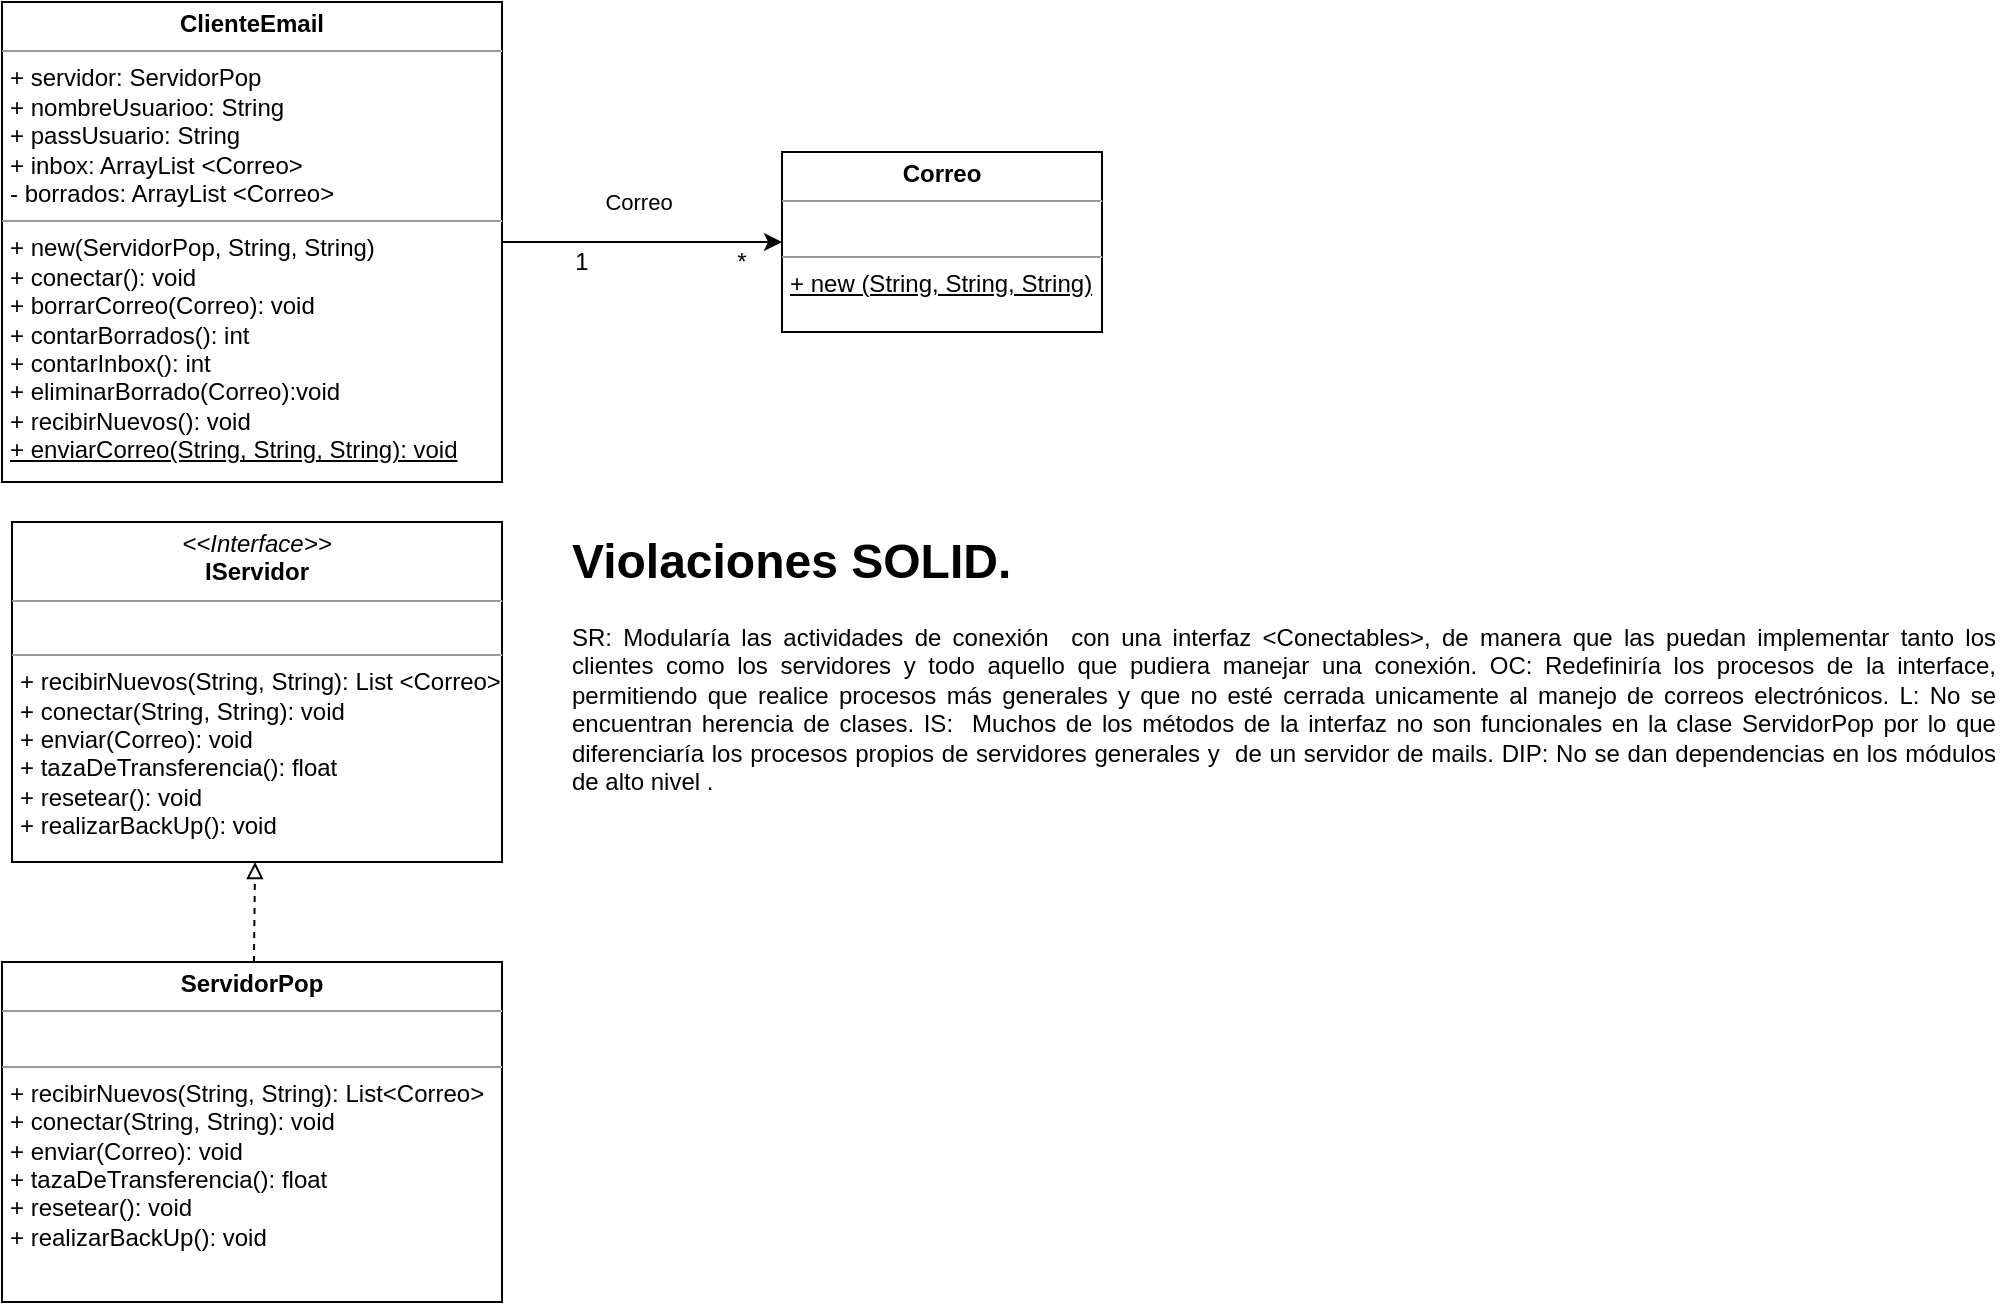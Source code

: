 <mxfile version="13.7.9" type="device"><diagram id="g_wmnHDbmgcJ20Eyz3pL" name="Página-1"><mxGraphModel dx="1086" dy="765" grid="1" gridSize="10" guides="1" tooltips="1" connect="1" arrows="1" fold="1" page="1" pageScale="1" pageWidth="1169" pageHeight="827" math="0" shadow="0"><root><mxCell id="0"/><mxCell id="1" parent="0"/><mxCell id="pY47P3_AXwijb1L4de1D-1" value="&lt;p style=&quot;margin: 0px ; margin-top: 4px ; text-align: center&quot;&gt;&lt;b&gt;ClienteEmail&lt;/b&gt;&lt;/p&gt;&lt;hr size=&quot;1&quot;&gt;&lt;p style=&quot;margin: 0px ; margin-left: 4px&quot;&gt;+ servidor: ServidorPop&lt;/p&gt;&lt;p style=&quot;margin: 0px ; margin-left: 4px&quot;&gt;+ nombreUsuarioo: String&lt;/p&gt;&lt;p style=&quot;margin: 0px ; margin-left: 4px&quot;&gt;+ passUsuario: String&lt;/p&gt;&lt;p style=&quot;margin: 0px ; margin-left: 4px&quot;&gt;+ inbox: ArrayList &amp;lt;Correo&amp;gt;&lt;/p&gt;&lt;p style=&quot;margin: 0px ; margin-left: 4px&quot;&gt;- borrados: ArrayList &amp;lt;Correo&amp;gt;&lt;br&gt;&lt;/p&gt;&lt;hr size=&quot;1&quot;&gt;&lt;p style=&quot;margin: 0px ; margin-left: 4px&quot;&gt;+ new(ServidorPop, String, String)&lt;/p&gt;&lt;p style=&quot;margin: 0px ; margin-left: 4px&quot;&gt;+ conectar(): void&lt;/p&gt;&lt;p style=&quot;margin: 0px ; margin-left: 4px&quot;&gt;+ borrarCorreo(Correo): void&lt;/p&gt;&lt;p style=&quot;margin: 0px ; margin-left: 4px&quot;&gt;+ contarBorrados(): int&lt;/p&gt;&lt;p style=&quot;margin: 0px ; margin-left: 4px&quot;&gt;+ contarInbox(): int&lt;/p&gt;&lt;p style=&quot;margin: 0px ; margin-left: 4px&quot;&gt;+ eliminarBorrado(Correo):void&lt;/p&gt;&lt;p style=&quot;margin: 0px ; margin-left: 4px&quot;&gt;+ recibirNuevos(): void&lt;/p&gt;&lt;p style=&quot;margin: 0px ; margin-left: 4px&quot;&gt;&lt;u&gt;+ enviarCorreo(String, String, String): void&lt;/u&gt;&lt;/p&gt;" style="verticalAlign=top;align=left;overflow=fill;fontSize=12;fontFamily=Helvetica;html=1;" parent="1" vertex="1"><mxGeometry x="30" y="100" width="250" height="240" as="geometry"/></mxCell><mxCell id="pY47P3_AXwijb1L4de1D-3" value="&lt;p style=&quot;margin: 0px ; margin-top: 4px ; text-align: center&quot;&gt;&lt;b&gt;ServidorPop&lt;/b&gt;&lt;/p&gt;&lt;hr size=&quot;1&quot;&gt;&lt;p style=&quot;margin: 0px ; margin-left: 4px&quot;&gt;&lt;br&gt;&lt;/p&gt;&lt;hr size=&quot;1&quot;&gt;&lt;p style=&quot;margin: 0px ; margin-left: 4px&quot;&gt;+ recibirNuevos(String, String): List&amp;lt;Correo&amp;gt;&lt;/p&gt;&lt;p style=&quot;margin: 0px ; margin-left: 4px&quot;&gt;+ conectar(String, String): void&lt;/p&gt;&lt;p style=&quot;margin: 0px ; margin-left: 4px&quot;&gt;+ enviar(Correo): void&lt;/p&gt;&lt;p style=&quot;margin: 0px ; margin-left: 4px&quot;&gt;+ tazaDeTransferencia(): float&lt;/p&gt;&lt;p style=&quot;margin: 0px ; margin-left: 4px&quot;&gt;+ resetear(): void&lt;/p&gt;&lt;p style=&quot;margin: 0px ; margin-left: 4px&quot;&gt;+ realizarBackUp(): void&lt;/p&gt;" style="verticalAlign=top;align=left;overflow=fill;fontSize=12;fontFamily=Helvetica;html=1;" parent="1" vertex="1"><mxGeometry x="30" y="580" width="250" height="170" as="geometry"/></mxCell><mxCell id="pY47P3_AXwijb1L4de1D-4" value="&lt;p style=&quot;margin: 0px ; margin-top: 4px ; text-align: center&quot;&gt;&lt;b&gt;Correo&lt;/b&gt;&lt;/p&gt;&lt;hr size=&quot;1&quot;&gt;&lt;p style=&quot;margin: 0px ; margin-left: 4px&quot;&gt;&lt;br&gt;&lt;/p&gt;&lt;hr size=&quot;1&quot;&gt;&lt;p style=&quot;margin: 0px ; margin-left: 4px&quot;&gt;&lt;u&gt;+ new (String, String, String)&lt;/u&gt;&lt;/p&gt;" style="verticalAlign=top;align=left;overflow=fill;fontSize=12;fontFamily=Helvetica;html=1;" parent="1" vertex="1"><mxGeometry x="420" y="175" width="160" height="90" as="geometry"/></mxCell><mxCell id="pY47P3_AXwijb1L4de1D-6" value="&lt;p style=&quot;margin: 0px ; margin-top: 4px ; text-align: center&quot;&gt;&lt;i&gt;&amp;lt;&amp;lt;Interface&amp;gt;&amp;gt;&lt;/i&gt;&lt;br&gt;&lt;b&gt;IServidor&lt;/b&gt;&lt;/p&gt;&lt;hr size=&quot;1&quot;&gt;&lt;p style=&quot;margin: 0px ; margin-left: 4px&quot;&gt;&lt;br&gt;&lt;/p&gt;&lt;hr size=&quot;1&quot;&gt;&lt;p style=&quot;margin: 0px ; margin-left: 4px&quot;&gt;+ recibirNuevos(String, String): List &amp;lt;Correo&amp;gt;&lt;/p&gt;&lt;p style=&quot;margin: 0px ; margin-left: 4px&quot;&gt;+ conectar(String, String): void&lt;/p&gt;&lt;p style=&quot;margin: 0px ; margin-left: 4px&quot;&gt;+ enviar(Correo): void&lt;/p&gt;&lt;p style=&quot;margin: 0px ; margin-left: 4px&quot;&gt;+ tazaDeTransferencia(): float&lt;/p&gt;&lt;p style=&quot;margin: 0px ; margin-left: 4px&quot;&gt;+ resetear(): void&lt;/p&gt;&lt;p style=&quot;margin: 0px ; margin-left: 4px&quot;&gt;+ realizarBackUp(): void&lt;/p&gt;" style="verticalAlign=top;align=left;overflow=fill;fontSize=12;fontFamily=Helvetica;html=1;" parent="1" vertex="1"><mxGeometry x="35" y="360" width="245" height="170" as="geometry"/></mxCell><mxCell id="pY47P3_AXwijb1L4de1D-8" value="" style="endArrow=block;html=1;dashed=1;endFill=0;" parent="1" source="pY47P3_AXwijb1L4de1D-3" target="pY47P3_AXwijb1L4de1D-6" edge="1"><mxGeometry width="50" height="50" relative="1" as="geometry"><mxPoint x="320" y="420" as="sourcePoint"/><mxPoint x="370" y="370" as="targetPoint"/></mxGeometry></mxCell><mxCell id="pY47P3_AXwijb1L4de1D-11" value="" style="group" parent="1" vertex="1" connectable="0"><mxGeometry x="300" y="220" width="120" height="20" as="geometry"/></mxCell><mxCell id="pY47P3_AXwijb1L4de1D-7" value="" style="endArrow=classic;html=1;" parent="pY47P3_AXwijb1L4de1D-11" source="pY47P3_AXwijb1L4de1D-1" target="pY47P3_AXwijb1L4de1D-4" edge="1"><mxGeometry width="50" height="50" relative="1" as="geometry"><mxPoint x="-90" y="200" as="sourcePoint"/><mxPoint x="-40" y="150" as="targetPoint"/></mxGeometry></mxCell><mxCell id="pY47P3_AXwijb1L4de1D-13" value="Correo" style="edgeLabel;html=1;align=center;verticalAlign=middle;resizable=0;points=[];" parent="pY47P3_AXwijb1L4de1D-7" vertex="1" connectable="0"><mxGeometry x="-0.029" y="4" relative="1" as="geometry"><mxPoint y="-16" as="offset"/></mxGeometry></mxCell><mxCell id="pY47P3_AXwijb1L4de1D-9" value="1" style="text;html=1;strokeColor=none;fillColor=none;align=center;verticalAlign=middle;whiteSpace=wrap;rounded=0;" parent="pY47P3_AXwijb1L4de1D-11" vertex="1"><mxGeometry width="40" height="20" as="geometry"/></mxCell><mxCell id="pY47P3_AXwijb1L4de1D-10" value="*" style="text;html=1;strokeColor=none;fillColor=none;align=center;verticalAlign=middle;whiteSpace=wrap;rounded=0;" parent="pY47P3_AXwijb1L4de1D-11" vertex="1"><mxGeometry x="80" width="40" height="20" as="geometry"/></mxCell><mxCell id="pY47P3_AXwijb1L4de1D-15" value="&lt;h1&gt;Violaciones SOLID.&lt;/h1&gt;&lt;p style=&quot;text-align: justify&quot;&gt;SR: Modularía las actividades de conexión&amp;nbsp; con una interfaz &amp;lt;Conectables&amp;gt;, de manera que las puedan implementar tanto los clientes como los servidores y todo aquello que pudiera manejar una conexión. OC: Redefiniría los procesos de la interface, permitiendo que realice procesos más generales y que no esté cerrada unicamente al manejo de correos electrónicos. L: No se encuentran herencia de clases. IS:&amp;nbsp; Muchos de los métodos de la interfaz no son funcionales en la clase ServidorPop por lo que diferenciaría los procesos propios de servidores generales y&amp;nbsp; de un servidor de mails. DIP: No se dan dependencias en los módulos de alto nivel .&lt;/p&gt;" style="text;html=1;strokeColor=none;fillColor=none;spacing=5;spacingTop=-20;whiteSpace=wrap;overflow=hidden;rounded=0;" parent="1" vertex="1"><mxGeometry x="310" y="360" width="720" height="210" as="geometry"/></mxCell></root></mxGraphModel></diagram></mxfile>
